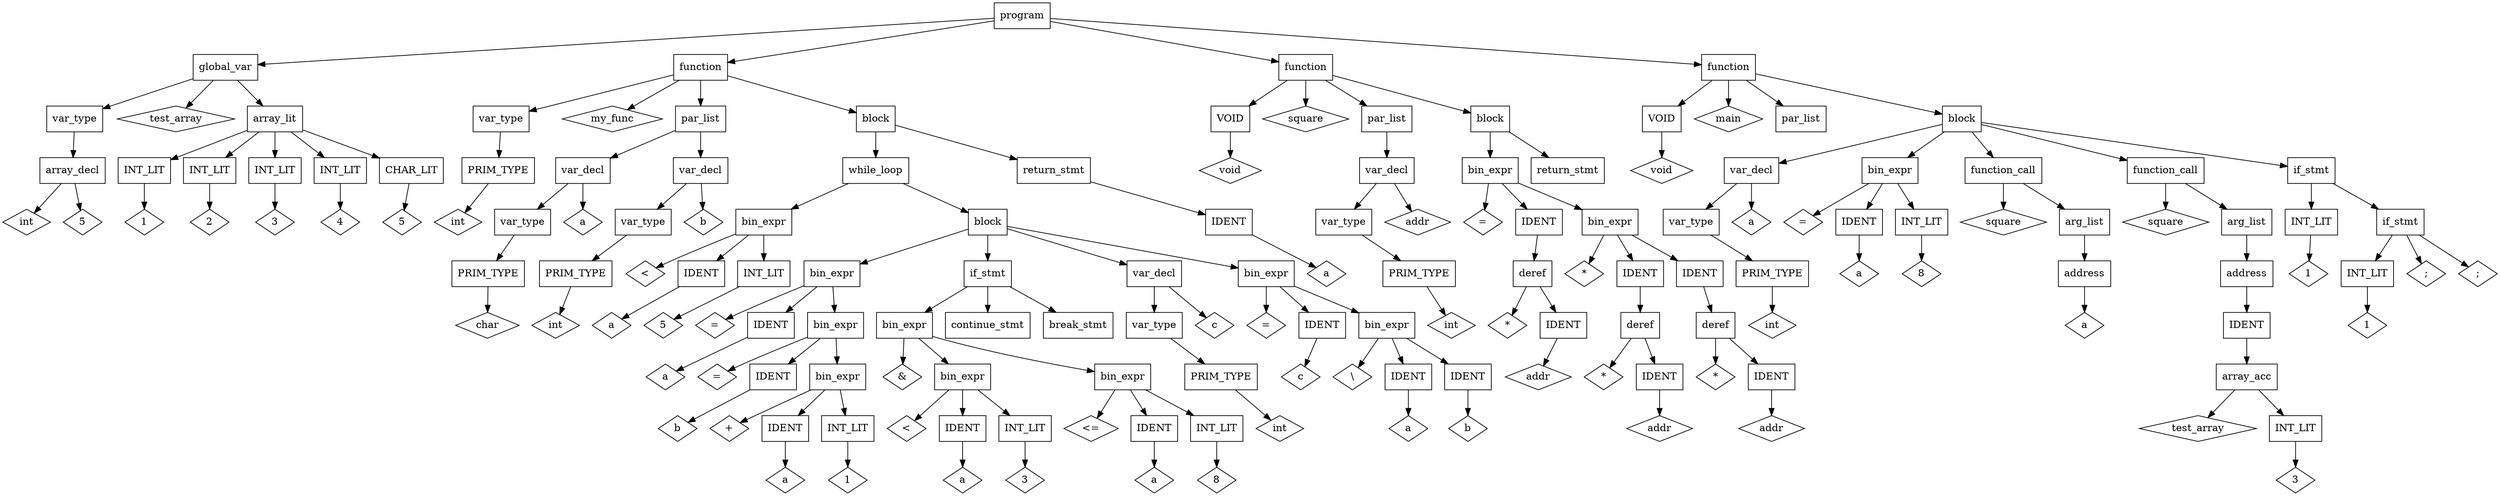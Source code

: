 digraph parse_tree {
    node [shape = box];
    node0 [label = "program"]
    node0 -> node1
    node0 -> node2
    node0 -> node3
    node0 -> node4
    node1 [label = "global_var"]
    node1 -> node5
    node1 -> node6
    node1 -> node7
    node5 [label = "var_type"]
    node5 -> node8
    node8 [label = "array_decl"]
    node8 -> node9
    node8 -> node10
    node9 [label = "int", shape = "diamond"]
    node10 [label = "5", shape = "diamond"]
    node6 [label = "test_array", shape = "diamond"]
    node7 [label = "array_lit"]
    node7 -> node11
    node7 -> node12
    node7 -> node13
    node7 -> node14
    node7 -> node15
    node11 [label = "INT_LIT"]
    node11 -> node16
    node16 [label = "1", shape = "diamond"]
    node12 [label = "INT_LIT"]
    node12 -> node17
    node17 [label = "2", shape = "diamond"]
    node13 [label = "INT_LIT"]
    node13 -> node18
    node18 [label = "3", shape = "diamond"]
    node14 [label = "INT_LIT"]
    node14 -> node19
    node19 [label = "4", shape = "diamond"]
    node15 [label = "CHAR_LIT"]
    node15 -> node20
    node20 [label = "5", shape = "diamond"]
    node2 [label = "function"]
    node2 -> node21
    node2 -> node22
    node2 -> node23
    node2 -> node24
    node21 [label = "var_type"]
    node21 -> node25
    node25 [label = "PRIM_TYPE"]
    node25 -> node26
    node26 [label = "int", shape = "diamond"]
    node22 [label = "my_func", shape = "diamond"]
    node23 [label = "par_list"]
    node23 -> node27
    node23 -> node28
    node27 [label = "var_decl"]
    node27 -> node29
    node27 -> node30
    node29 [label = "var_type"]
    node29 -> node31
    node31 [label = "PRIM_TYPE"]
    node31 -> node32
    node32 [label = "char", shape = "diamond"]
    node30 [label = "a", shape = "diamond"]
    node28 [label = "var_decl"]
    node28 -> node33
    node28 -> node34
    node33 [label = "var_type"]
    node33 -> node35
    node35 [label = "PRIM_TYPE"]
    node35 -> node36
    node36 [label = "int", shape = "diamond"]
    node34 [label = "b", shape = "diamond"]
    node24 [label = "block"]
    node24 -> node37
    node24 -> node38
    node37 [label = "while_loop"]
    node37 -> node39
    node37 -> node40
    node39 [label = "bin_expr"]
    node39 -> node41
    node39 -> node42
    node39 -> node43
    node41 [label = "<", shape = "diamond"]
    node42 [label = "IDENT"]
    node42 -> node44
    node44 [label = "a", shape = "diamond"]
    node43 [label = "INT_LIT"]
    node43 -> node45
    node45 [label = "5", shape = "diamond"]
    node40 [label = "block"]
    node40 -> node46
    node40 -> node47
    node40 -> node48
    node40 -> node49
    node46 [label = "bin_expr"]
    node46 -> node50
    node46 -> node51
    node46 -> node52
    node50 [label = "=", shape = "diamond"]
    node51 [label = "IDENT"]
    node51 -> node53
    node53 [label = "a", shape = "diamond"]
    node52 [label = "bin_expr"]
    node52 -> node54
    node52 -> node55
    node52 -> node56
    node54 [label = "=", shape = "diamond"]
    node55 [label = "IDENT"]
    node55 -> node57
    node57 [label = "b", shape = "diamond"]
    node56 [label = "bin_expr"]
    node56 -> node58
    node56 -> node59
    node56 -> node60
    node58 [label = "+", shape = "diamond"]
    node59 [label = "IDENT"]
    node59 -> node61
    node61 [label = "a", shape = "diamond"]
    node60 [label = "INT_LIT"]
    node60 -> node62
    node62 [label = "1", shape = "diamond"]
    node47 [label = "if_stmt"]
    node47 -> node63
    node47 -> node64
    node47 -> node65
    node63 [label = "bin_expr"]
    node63 -> node66
    node63 -> node67
    node63 -> node68
    node66 [label = "&", shape = "diamond"]
    node67 [label = "bin_expr"]
    node67 -> node69
    node67 -> node70
    node67 -> node71
    node69 [label = "<", shape = "diamond"]
    node70 [label = "IDENT"]
    node70 -> node72
    node72 [label = "a", shape = "diamond"]
    node71 [label = "INT_LIT"]
    node71 -> node73
    node73 [label = "3", shape = "diamond"]
    node68 [label = "bin_expr"]
    node68 -> node74
    node68 -> node75
    node68 -> node76
    node74 [label = "<=", shape = "diamond"]
    node75 [label = "IDENT"]
    node75 -> node77
    node77 [label = "a", shape = "diamond"]
    node76 [label = "INT_LIT"]
    node76 -> node78
    node78 [label = "8", shape = "diamond"]
    node64 [label = "continue_stmt"]
    node65 [label = "break_stmt"]
    node48 [label = "var_decl"]
    node48 -> node79
    node48 -> node80
    node79 [label = "var_type"]
    node79 -> node81
    node81 [label = "PRIM_TYPE"]
    node81 -> node82
    node82 [label = "int", shape = "diamond"]
    node80 [label = "c", shape = "diamond"]
    node49 [label = "bin_expr"]
    node49 -> node83
    node49 -> node84
    node49 -> node85
    node83 [label = "=", shape = "diamond"]
    node84 [label = "IDENT"]
    node84 -> node86
    node86 [label = "c", shape = "diamond"]
    node85 [label = "bin_expr"]
    node85 -> node87
    node85 -> node88
    node85 -> node89
    node87 [label = "\\", shape = "diamond"]
    node88 [label = "IDENT"]
    node88 -> node90
    node90 [label = "a", shape = "diamond"]
    node89 [label = "IDENT"]
    node89 -> node91
    node91 [label = "b", shape = "diamond"]
    node38 [label = "return_stmt"]
    node38 -> node92
    node92 [label = "IDENT"]
    node92 -> node93
    node93 [label = "a", shape = "diamond"]
    node3 [label = "function"]
    node3 -> node94
    node3 -> node95
    node3 -> node96
    node3 -> node97
    node94 [label = "VOID"]
    node94 -> node98
    node98 [label = "void", shape = "diamond"]
    node95 [label = "square", shape = "diamond"]
    node96 [label = "par_list"]
    node96 -> node99
    node99 [label = "var_decl"]
    node99 -> node100
    node99 -> node101
    node100 [label = "var_type"]
    node100 -> node102
    node102 [label = "PRIM_TYPE"]
    node102 -> node103
    node103 [label = "int", shape = "diamond"]
    node101 [label = "addr", shape = "diamond"]
    node97 [label = "block"]
    node97 -> node104
    node97 -> node105
    node104 [label = "bin_expr"]
    node104 -> node106
    node104 -> node107
    node104 -> node108
    node106 [label = "=", shape = "diamond"]
    node107 [label = "IDENT"]
    node107 -> node109
    node109 [label = "deref"]
    node109 -> node110
    node109 -> node111
    node110 [label = "*", shape = "diamond"]
    node111 [label = "IDENT"]
    node111 -> node112
    node112 [label = "addr", shape = "diamond"]
    node108 [label = "bin_expr"]
    node108 -> node113
    node108 -> node114
    node108 -> node115
    node113 [label = "*", shape = "diamond"]
    node114 [label = "IDENT"]
    node114 -> node116
    node116 [label = "deref"]
    node116 -> node117
    node116 -> node118
    node117 [label = "*", shape = "diamond"]
    node118 [label = "IDENT"]
    node118 -> node119
    node119 [label = "addr", shape = "diamond"]
    node115 [label = "IDENT"]
    node115 -> node120
    node120 [label = "deref"]
    node120 -> node121
    node120 -> node122
    node121 [label = "*", shape = "diamond"]
    node122 [label = "IDENT"]
    node122 -> node123
    node123 [label = "addr", shape = "diamond"]
    node105 [label = "return_stmt"]
    node4 [label = "function"]
    node4 -> node124
    node4 -> node125
    node4 -> node126
    node4 -> node127
    node124 [label = "VOID"]
    node124 -> node128
    node128 [label = "void", shape = "diamond"]
    node125 [label = "main", shape = "diamond"]
    node126 [label = "par_list"]
    node127 [label = "block"]
    node127 -> node129
    node127 -> node130
    node127 -> node131
    node127 -> node132
    node127 -> node133
    node129 [label = "var_decl"]
    node129 -> node134
    node129 -> node135
    node134 [label = "var_type"]
    node134 -> node136
    node136 [label = "PRIM_TYPE"]
    node136 -> node137
    node137 [label = "int", shape = "diamond"]
    node135 [label = "a", shape = "diamond"]
    node130 [label = "bin_expr"]
    node130 -> node138
    node130 -> node139
    node130 -> node140
    node138 [label = "=", shape = "diamond"]
    node139 [label = "IDENT"]
    node139 -> node141
    node141 [label = "a", shape = "diamond"]
    node140 [label = "INT_LIT"]
    node140 -> node142
    node142 [label = "8", shape = "diamond"]
    node131 [label = "function_call"]
    node131 -> node143
    node131 -> node144
    node143 [label = "square", shape = "diamond"]
    node144 [label = "arg_list"]
    node144 -> node145
    node145 [label = "address"]
    node145 -> node146
    node146 [label = "a", shape = "diamond"]
    node132 [label = "function_call"]
    node132 -> node147
    node132 -> node148
    node147 [label = "square", shape = "diamond"]
    node148 [label = "arg_list"]
    node148 -> node149
    node149 [label = "address"]
    node149 -> node150
    node150 [label = "IDENT"]
    node150 -> node151
    node151 [label = "array_acc"]
    node151 -> node152
    node151 -> node153
    node152 [label = "test_array", shape = "diamond"]
    node153 [label = "INT_LIT"]
    node153 -> node154
    node154 [label = "3", shape = "diamond"]
    node133 [label = "if_stmt"]
    node133 -> node155
    node133 -> node156
    node155 [label = "INT_LIT"]
    node155 -> node157
    node157 [label = "1", shape = "diamond"]
    node156 [label = "if_stmt"]
    node156 -> node158
    node156 -> node159
    node156 -> node160
    node158 [label = "INT_LIT"]
    node158 -> node161
    node161 [label = "1", shape = "diamond"]
    node159 [label = ";", shape = "diamond"]
    node160 [label = ";", shape = "diamond"]
}

